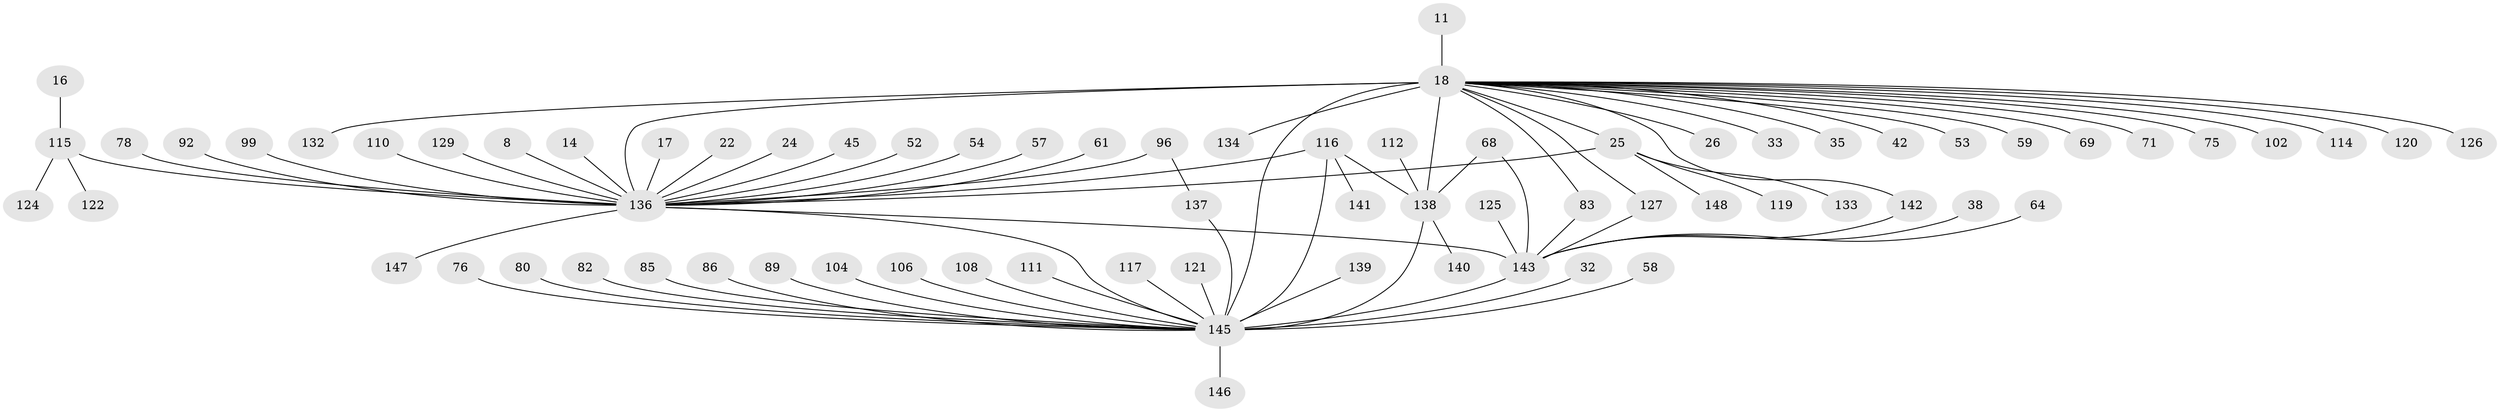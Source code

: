 // original degree distribution, {12: 0.006756756756756757, 8: 0.013513513513513514, 4: 0.05405405405405406, 22: 0.006756756756756757, 17: 0.006756756756756757, 20: 0.006756756756756757, 9: 0.013513513513513514, 1: 0.4594594594594595, 6: 0.02702702702702703, 3: 0.12162162162162163, 2: 0.22297297297297297, 13: 0.006756756756756757, 5: 0.033783783783783786, 11: 0.006756756756756757, 7: 0.013513513513513514}
// Generated by graph-tools (version 1.1) at 2025/48/03/09/25 04:48:44]
// undirected, 74 vertices, 84 edges
graph export_dot {
graph [start="1"]
  node [color=gray90,style=filled];
  8;
  11;
  14;
  16;
  17;
  18 [super="+6"];
  22;
  24;
  25 [super="+12"];
  26;
  32;
  33;
  35;
  38;
  42;
  45;
  52;
  53;
  54;
  57;
  58;
  59;
  61;
  64 [super="+55"];
  68;
  69;
  71;
  75;
  76;
  78;
  80;
  82;
  83 [super="+31"];
  85;
  86;
  89;
  92;
  96 [super="+87"];
  99;
  102;
  104;
  106 [super="+44"];
  108;
  110;
  111;
  112;
  114 [super="+94"];
  115 [super="+3+56"];
  116 [super="+105"];
  117;
  119;
  120;
  121;
  122;
  124;
  125;
  126;
  127 [super="+93"];
  129;
  132;
  133;
  134 [super="+40"];
  136 [super="+4+65+135+130+73"];
  137 [super="+101"];
  138 [super="+123"];
  139;
  140;
  141;
  142 [super="+118"];
  143 [super="+49+103+88"];
  145 [super="+20+95+97+100+47+66+113+144"];
  146 [super="+84+131"];
  147;
  148;
  8 -- 136;
  11 -- 18;
  14 -- 136;
  16 -- 115;
  17 -- 136;
  18 -- 25 [weight=4];
  18 -- 42;
  18 -- 53;
  18 -- 75;
  18 -- 126;
  18 -- 132 [weight=3];
  18 -- 138 [weight=5];
  18 -- 69;
  18 -- 136 [weight=11];
  18 -- 71;
  18 -- 26;
  18 -- 33;
  18 -- 35;
  18 -- 102;
  18 -- 120;
  18 -- 59;
  18 -- 83;
  18 -- 134;
  18 -- 127;
  18 -- 114;
  18 -- 142;
  18 -- 145 [weight=5];
  22 -- 136;
  24 -- 136;
  25 -- 119;
  25 -- 148;
  25 -- 133;
  25 -- 136;
  32 -- 145;
  38 -- 143;
  45 -- 136;
  52 -- 136;
  54 -- 136;
  57 -- 136;
  58 -- 145;
  61 -- 136;
  64 -- 143;
  68 -- 138;
  68 -- 143;
  76 -- 145;
  78 -- 136;
  80 -- 145;
  82 -- 145;
  83 -- 143;
  85 -- 145;
  86 -- 145;
  89 -- 145;
  92 -- 136 [weight=2];
  96 -- 136 [weight=4];
  96 -- 137;
  99 -- 136;
  104 -- 145;
  106 -- 145;
  108 -- 145;
  110 -- 136;
  111 -- 145 [weight=2];
  112 -- 138;
  115 -- 124;
  115 -- 136 [weight=3];
  115 -- 122;
  116 -- 141;
  116 -- 138 [weight=2];
  116 -- 136 [weight=2];
  116 -- 145;
  117 -- 145;
  121 -- 145;
  125 -- 143;
  127 -- 143;
  129 -- 136;
  136 -- 145 [weight=5];
  136 -- 147;
  136 -- 143 [weight=3];
  137 -- 145;
  138 -- 140;
  138 -- 145 [weight=5];
  139 -- 145;
  142 -- 143;
  143 -- 145 [weight=3];
  145 -- 146;
}
